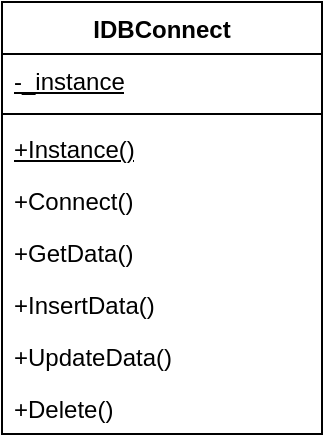 <mxfile version="22.1.11" type="device">
  <diagram name="第 1 页" id="bx5QP7BJ-sWXnmWoi8B8">
    <mxGraphModel dx="1434" dy="844" grid="1" gridSize="10" guides="1" tooltips="1" connect="1" arrows="1" fold="1" page="1" pageScale="1" pageWidth="827" pageHeight="1169" math="0" shadow="0">
      <root>
        <mxCell id="0" />
        <mxCell id="1" parent="0" />
        <mxCell id="6cMZIHbKb5SAOIOSVPFb-1" value="IDBConnect" style="swimlane;fontStyle=1;align=center;verticalAlign=top;childLayout=stackLayout;horizontal=1;startSize=26;horizontalStack=0;resizeParent=1;resizeParentMax=0;resizeLast=0;collapsible=1;marginBottom=0;whiteSpace=wrap;html=1;" vertex="1" parent="1">
          <mxGeometry x="320" y="360" width="160" height="216" as="geometry" />
        </mxCell>
        <mxCell id="6cMZIHbKb5SAOIOSVPFb-2" value="&lt;u&gt;-_instance&lt;/u&gt;" style="text;strokeColor=none;fillColor=none;align=left;verticalAlign=top;spacingLeft=4;spacingRight=4;overflow=hidden;rotatable=0;points=[[0,0.5],[1,0.5]];portConstraint=eastwest;whiteSpace=wrap;html=1;" vertex="1" parent="6cMZIHbKb5SAOIOSVPFb-1">
          <mxGeometry y="26" width="160" height="26" as="geometry" />
        </mxCell>
        <mxCell id="6cMZIHbKb5SAOIOSVPFb-3" value="" style="line;strokeWidth=1;fillColor=none;align=left;verticalAlign=middle;spacingTop=-1;spacingLeft=3;spacingRight=3;rotatable=0;labelPosition=right;points=[];portConstraint=eastwest;strokeColor=inherit;" vertex="1" parent="6cMZIHbKb5SAOIOSVPFb-1">
          <mxGeometry y="52" width="160" height="8" as="geometry" />
        </mxCell>
        <mxCell id="6cMZIHbKb5SAOIOSVPFb-4" value="&lt;u&gt;+Instance()&lt;/u&gt;" style="text;strokeColor=none;fillColor=none;align=left;verticalAlign=top;spacingLeft=4;spacingRight=4;overflow=hidden;rotatable=0;points=[[0,0.5],[1,0.5]];portConstraint=eastwest;whiteSpace=wrap;html=1;" vertex="1" parent="6cMZIHbKb5SAOIOSVPFb-1">
          <mxGeometry y="60" width="160" height="26" as="geometry" />
        </mxCell>
        <mxCell id="6cMZIHbKb5SAOIOSVPFb-5" value="+Connect()" style="text;strokeColor=none;fillColor=none;align=left;verticalAlign=top;spacingLeft=4;spacingRight=4;overflow=hidden;rotatable=0;points=[[0,0.5],[1,0.5]];portConstraint=eastwest;whiteSpace=wrap;html=1;" vertex="1" parent="6cMZIHbKb5SAOIOSVPFb-1">
          <mxGeometry y="86" width="160" height="26" as="geometry" />
        </mxCell>
        <mxCell id="6cMZIHbKb5SAOIOSVPFb-6" value="+GetData()" style="text;strokeColor=none;fillColor=none;align=left;verticalAlign=top;spacingLeft=4;spacingRight=4;overflow=hidden;rotatable=0;points=[[0,0.5],[1,0.5]];portConstraint=eastwest;whiteSpace=wrap;html=1;" vertex="1" parent="6cMZIHbKb5SAOIOSVPFb-1">
          <mxGeometry y="112" width="160" height="26" as="geometry" />
        </mxCell>
        <mxCell id="6cMZIHbKb5SAOIOSVPFb-7" value="+InsertData()" style="text;strokeColor=none;fillColor=none;align=left;verticalAlign=top;spacingLeft=4;spacingRight=4;overflow=hidden;rotatable=0;points=[[0,0.5],[1,0.5]];portConstraint=eastwest;whiteSpace=wrap;html=1;" vertex="1" parent="6cMZIHbKb5SAOIOSVPFb-1">
          <mxGeometry y="138" width="160" height="26" as="geometry" />
        </mxCell>
        <mxCell id="6cMZIHbKb5SAOIOSVPFb-8" value="+UpdateData()" style="text;strokeColor=none;fillColor=none;align=left;verticalAlign=top;spacingLeft=4;spacingRight=4;overflow=hidden;rotatable=0;points=[[0,0.5],[1,0.5]];portConstraint=eastwest;whiteSpace=wrap;html=1;" vertex="1" parent="6cMZIHbKb5SAOIOSVPFb-1">
          <mxGeometry y="164" width="160" height="26" as="geometry" />
        </mxCell>
        <mxCell id="6cMZIHbKb5SAOIOSVPFb-9" value="+Delete()" style="text;strokeColor=none;fillColor=none;align=left;verticalAlign=top;spacingLeft=4;spacingRight=4;overflow=hidden;rotatable=0;points=[[0,0.5],[1,0.5]];portConstraint=eastwest;whiteSpace=wrap;html=1;" vertex="1" parent="6cMZIHbKb5SAOIOSVPFb-1">
          <mxGeometry y="190" width="160" height="26" as="geometry" />
        </mxCell>
      </root>
    </mxGraphModel>
  </diagram>
</mxfile>
